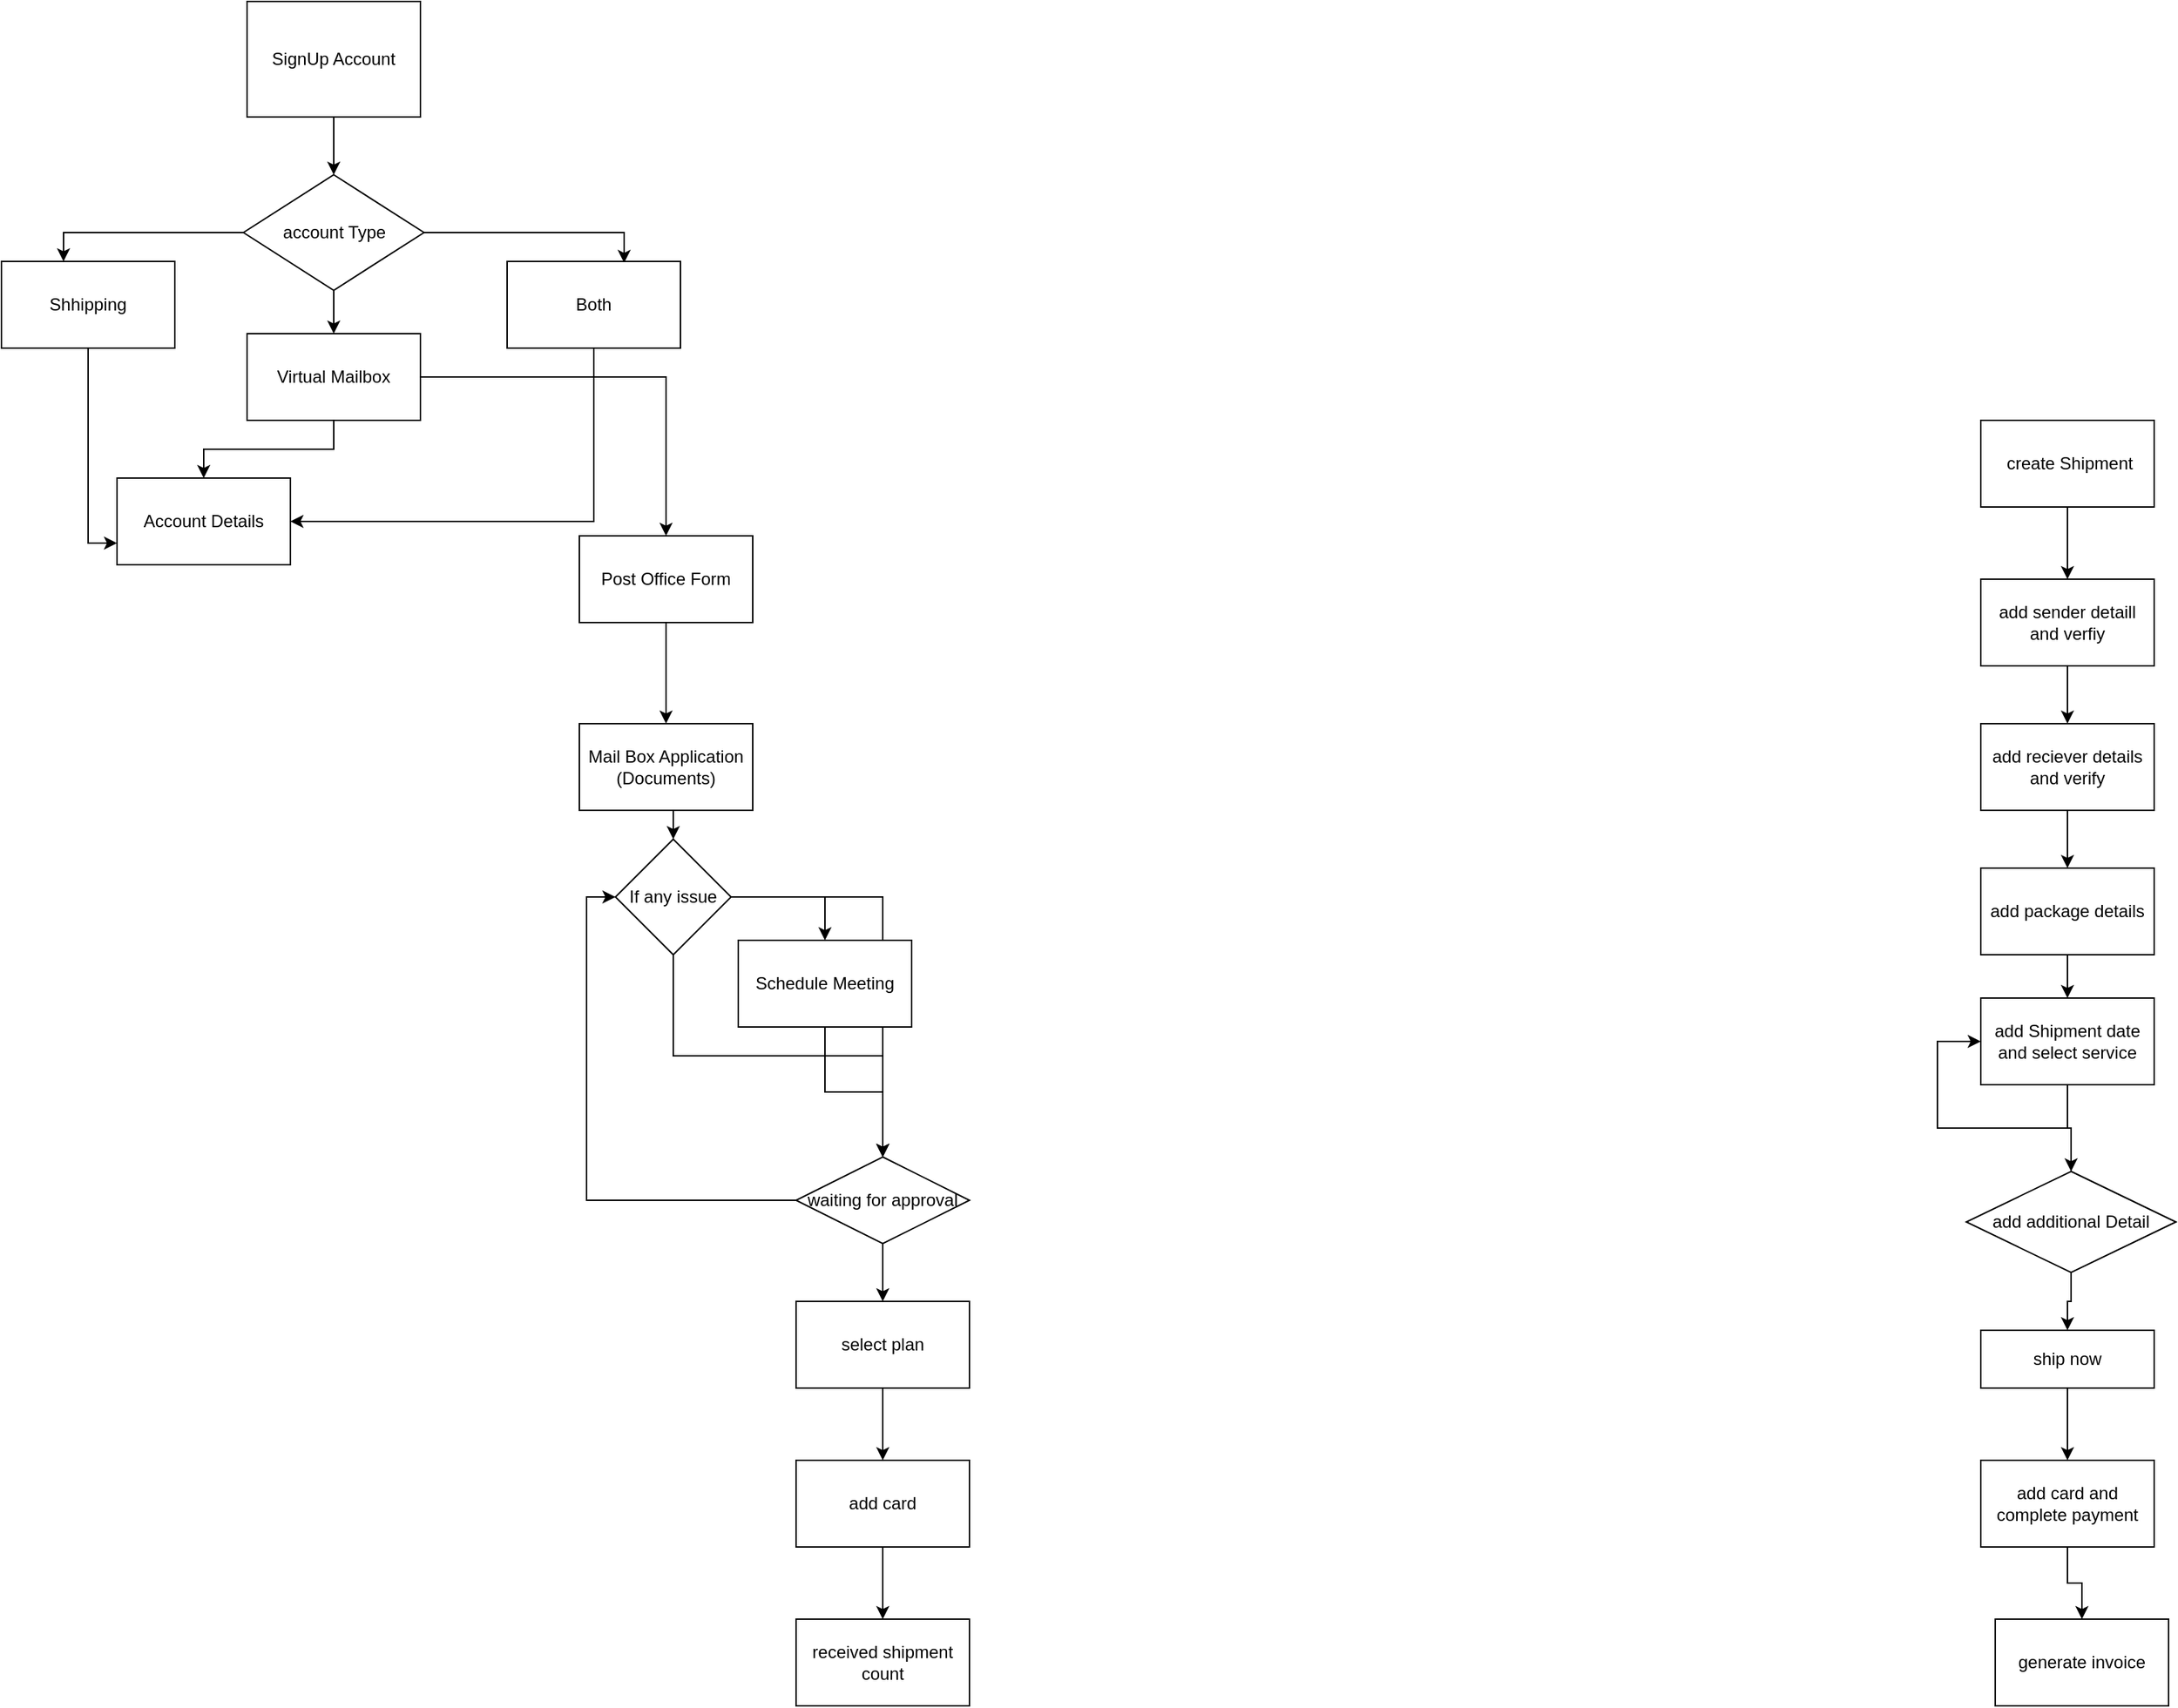 <mxfile version="20.7.4" type="github">
  <diagram id="sW-k5IwQaTGZ5rN8S6sj" name="Page-1">
    <mxGraphModel dx="1434" dy="633" grid="1" gridSize="10" guides="1" tooltips="1" connect="1" arrows="1" fold="1" page="1" pageScale="1" pageWidth="1169" pageHeight="1654" math="0" shadow="0">
      <root>
        <mxCell id="0" />
        <mxCell id="1" parent="0" />
        <mxCell id="n_x6KbK1YoN0Yti5vFHE-8" style="edgeStyle=orthogonalEdgeStyle;rounded=0;orthogonalLoop=1;jettySize=auto;html=1;exitX=0.5;exitY=1;exitDx=0;exitDy=0;entryX=0.5;entryY=0;entryDx=0;entryDy=0;" parent="1" source="n_x6KbK1YoN0Yti5vFHE-1" target="n_x6KbK1YoN0Yti5vFHE-2" edge="1">
          <mxGeometry relative="1" as="geometry" />
        </mxCell>
        <mxCell id="n_x6KbK1YoN0Yti5vFHE-1" value="SignUp Account" style="rounded=0;whiteSpace=wrap;html=1;" parent="1" vertex="1">
          <mxGeometry x="290" y="10" width="120" height="80" as="geometry" />
        </mxCell>
        <mxCell id="n_x6KbK1YoN0Yti5vFHE-12" style="edgeStyle=orthogonalEdgeStyle;rounded=0;orthogonalLoop=1;jettySize=auto;html=1;exitX=0;exitY=0.5;exitDx=0;exitDy=0;entryX=0.358;entryY=0;entryDx=0;entryDy=0;entryPerimeter=0;" parent="1" source="n_x6KbK1YoN0Yti5vFHE-2" target="n_x6KbK1YoN0Yti5vFHE-9" edge="1">
          <mxGeometry relative="1" as="geometry">
            <mxPoint x="120" y="200" as="targetPoint" />
          </mxGeometry>
        </mxCell>
        <mxCell id="n_x6KbK1YoN0Yti5vFHE-14" style="edgeStyle=orthogonalEdgeStyle;rounded=0;orthogonalLoop=1;jettySize=auto;html=1;exitX=0.5;exitY=1;exitDx=0;exitDy=0;entryX=0.5;entryY=0;entryDx=0;entryDy=0;" parent="1" source="n_x6KbK1YoN0Yti5vFHE-2" target="n_x6KbK1YoN0Yti5vFHE-10" edge="1">
          <mxGeometry relative="1" as="geometry" />
        </mxCell>
        <mxCell id="n_x6KbK1YoN0Yti5vFHE-15" style="edgeStyle=orthogonalEdgeStyle;rounded=0;orthogonalLoop=1;jettySize=auto;html=1;exitX=1;exitY=0.5;exitDx=0;exitDy=0;entryX=0.675;entryY=0.017;entryDx=0;entryDy=0;entryPerimeter=0;" parent="1" source="n_x6KbK1YoN0Yti5vFHE-2" target="n_x6KbK1YoN0Yti5vFHE-11" edge="1">
          <mxGeometry relative="1" as="geometry" />
        </mxCell>
        <mxCell id="n_x6KbK1YoN0Yti5vFHE-2" value="account Type&lt;br&gt;" style="rhombus;whiteSpace=wrap;html=1;" parent="1" vertex="1">
          <mxGeometry x="287.5" y="130" width="125" height="80" as="geometry" />
        </mxCell>
        <mxCell id="n_x6KbK1YoN0Yti5vFHE-18" style="edgeStyle=orthogonalEdgeStyle;rounded=0;orthogonalLoop=1;jettySize=auto;html=1;entryX=0;entryY=0.75;entryDx=0;entryDy=0;" parent="1" source="n_x6KbK1YoN0Yti5vFHE-9" target="n_x6KbK1YoN0Yti5vFHE-17" edge="1">
          <mxGeometry relative="1" as="geometry" />
        </mxCell>
        <mxCell id="n_x6KbK1YoN0Yti5vFHE-9" value="Shhipping" style="rounded=0;whiteSpace=wrap;html=1;" parent="1" vertex="1">
          <mxGeometry x="120" y="190" width="120" height="60" as="geometry" />
        </mxCell>
        <mxCell id="n_x6KbK1YoN0Yti5vFHE-19" style="edgeStyle=orthogonalEdgeStyle;rounded=0;orthogonalLoop=1;jettySize=auto;html=1;exitX=0.5;exitY=1;exitDx=0;exitDy=0;entryX=0.5;entryY=0;entryDx=0;entryDy=0;" parent="1" source="n_x6KbK1YoN0Yti5vFHE-10" target="n_x6KbK1YoN0Yti5vFHE-17" edge="1">
          <mxGeometry relative="1" as="geometry" />
        </mxCell>
        <mxCell id="cfl4rptSdVp8EchHqUEe-3" style="edgeStyle=orthogonalEdgeStyle;rounded=0;orthogonalLoop=1;jettySize=auto;html=1;" parent="1" source="n_x6KbK1YoN0Yti5vFHE-10" target="cfl4rptSdVp8EchHqUEe-1" edge="1">
          <mxGeometry relative="1" as="geometry" />
        </mxCell>
        <mxCell id="n_x6KbK1YoN0Yti5vFHE-10" value="Virtual Mailbox" style="rounded=0;whiteSpace=wrap;html=1;" parent="1" vertex="1">
          <mxGeometry x="290" y="240" width="120" height="60" as="geometry" />
        </mxCell>
        <mxCell id="n_x6KbK1YoN0Yti5vFHE-20" style="edgeStyle=orthogonalEdgeStyle;rounded=0;orthogonalLoop=1;jettySize=auto;html=1;exitX=0.5;exitY=1;exitDx=0;exitDy=0;entryX=1;entryY=0.5;entryDx=0;entryDy=0;" parent="1" source="n_x6KbK1YoN0Yti5vFHE-11" target="n_x6KbK1YoN0Yti5vFHE-17" edge="1">
          <mxGeometry relative="1" as="geometry" />
        </mxCell>
        <mxCell id="n_x6KbK1YoN0Yti5vFHE-11" value="Both" style="rounded=0;whiteSpace=wrap;html=1;" parent="1" vertex="1">
          <mxGeometry x="470" y="190" width="120" height="60" as="geometry" />
        </mxCell>
        <mxCell id="n_x6KbK1YoN0Yti5vFHE-17" value="Account Details" style="rounded=0;whiteSpace=wrap;html=1;" parent="1" vertex="1">
          <mxGeometry x="200" y="340" width="120" height="60" as="geometry" />
        </mxCell>
        <mxCell id="cfl4rptSdVp8EchHqUEe-7" style="edgeStyle=orthogonalEdgeStyle;rounded=0;orthogonalLoop=1;jettySize=auto;html=1;exitX=0.5;exitY=1;exitDx=0;exitDy=0;entryX=0.5;entryY=0;entryDx=0;entryDy=0;" parent="1" source="cfl4rptSdVp8EchHqUEe-1" target="cfl4rptSdVp8EchHqUEe-6" edge="1">
          <mxGeometry relative="1" as="geometry" />
        </mxCell>
        <mxCell id="cfl4rptSdVp8EchHqUEe-1" value="Post Office Form" style="rounded=0;whiteSpace=wrap;html=1;" parent="1" vertex="1">
          <mxGeometry x="520" y="380" width="120" height="60" as="geometry" />
        </mxCell>
        <mxCell id="cfl4rptSdVp8EchHqUEe-9" style="edgeStyle=orthogonalEdgeStyle;rounded=0;orthogonalLoop=1;jettySize=auto;html=1;exitX=0.5;exitY=1;exitDx=0;exitDy=0;entryX=0.5;entryY=0;entryDx=0;entryDy=0;" parent="1" source="cfl4rptSdVp8EchHqUEe-6" target="cfl4rptSdVp8EchHqUEe-8" edge="1">
          <mxGeometry relative="1" as="geometry" />
        </mxCell>
        <mxCell id="cfl4rptSdVp8EchHqUEe-6" value="Mail Box Application&lt;br&gt;(Documents)" style="rounded=0;whiteSpace=wrap;html=1;" parent="1" vertex="1">
          <mxGeometry x="520" y="510" width="120" height="60" as="geometry" />
        </mxCell>
        <mxCell id="cfl4rptSdVp8EchHqUEe-11" style="edgeStyle=orthogonalEdgeStyle;rounded=0;orthogonalLoop=1;jettySize=auto;html=1;entryX=0.5;entryY=0;entryDx=0;entryDy=0;" parent="1" source="cfl4rptSdVp8EchHqUEe-8" target="cfl4rptSdVp8EchHqUEe-10" edge="1">
          <mxGeometry relative="1" as="geometry" />
        </mxCell>
        <mxCell id="cfl4rptSdVp8EchHqUEe-13" style="edgeStyle=orthogonalEdgeStyle;rounded=0;orthogonalLoop=1;jettySize=auto;html=1;entryX=0.5;entryY=0;entryDx=0;entryDy=0;" parent="1" source="cfl4rptSdVp8EchHqUEe-8" target="cfl4rptSdVp8EchHqUEe-17" edge="1">
          <mxGeometry relative="1" as="geometry">
            <mxPoint x="560" y="750" as="targetPoint" />
          </mxGeometry>
        </mxCell>
        <mxCell id="cfl4rptSdVp8EchHqUEe-21" style="edgeStyle=orthogonalEdgeStyle;rounded=0;orthogonalLoop=1;jettySize=auto;html=1;exitX=0.5;exitY=1;exitDx=0;exitDy=0;entryX=0.5;entryY=0;entryDx=0;entryDy=0;" parent="1" source="cfl4rptSdVp8EchHqUEe-8" target="cfl4rptSdVp8EchHqUEe-17" edge="1">
          <mxGeometry relative="1" as="geometry" />
        </mxCell>
        <mxCell id="cfl4rptSdVp8EchHqUEe-8" value="If any issue" style="rhombus;whiteSpace=wrap;html=1;" parent="1" vertex="1">
          <mxGeometry x="545" y="590" width="80" height="80" as="geometry" />
        </mxCell>
        <mxCell id="cfl4rptSdVp8EchHqUEe-18" style="edgeStyle=orthogonalEdgeStyle;rounded=0;orthogonalLoop=1;jettySize=auto;html=1;exitX=0.5;exitY=1;exitDx=0;exitDy=0;" parent="1" source="cfl4rptSdVp8EchHqUEe-10" target="cfl4rptSdVp8EchHqUEe-17" edge="1">
          <mxGeometry relative="1" as="geometry" />
        </mxCell>
        <mxCell id="cfl4rptSdVp8EchHqUEe-10" value="Schedule Meeting" style="rounded=0;whiteSpace=wrap;html=1;" parent="1" vertex="1">
          <mxGeometry x="630" y="660" width="120" height="60" as="geometry" />
        </mxCell>
        <mxCell id="cfl4rptSdVp8EchHqUEe-20" style="edgeStyle=orthogonalEdgeStyle;rounded=0;orthogonalLoop=1;jettySize=auto;html=1;entryX=0;entryY=0.5;entryDx=0;entryDy=0;" parent="1" source="cfl4rptSdVp8EchHqUEe-17" target="cfl4rptSdVp8EchHqUEe-8" edge="1">
          <mxGeometry relative="1" as="geometry" />
        </mxCell>
        <mxCell id="cfl4rptSdVp8EchHqUEe-23" style="edgeStyle=orthogonalEdgeStyle;rounded=0;orthogonalLoop=1;jettySize=auto;html=1;entryX=0.5;entryY=0;entryDx=0;entryDy=0;" parent="1" source="cfl4rptSdVp8EchHqUEe-17" target="cfl4rptSdVp8EchHqUEe-22" edge="1">
          <mxGeometry relative="1" as="geometry" />
        </mxCell>
        <mxCell id="cfl4rptSdVp8EchHqUEe-17" value="waiting for approval" style="rhombus;whiteSpace=wrap;html=1;" parent="1" vertex="1">
          <mxGeometry x="670" y="810" width="120" height="60" as="geometry" />
        </mxCell>
        <mxCell id="cfl4rptSdVp8EchHqUEe-25" style="edgeStyle=orthogonalEdgeStyle;rounded=0;orthogonalLoop=1;jettySize=auto;html=1;exitX=0.5;exitY=1;exitDx=0;exitDy=0;entryX=0.5;entryY=0;entryDx=0;entryDy=0;" parent="1" source="cfl4rptSdVp8EchHqUEe-22" target="cfl4rptSdVp8EchHqUEe-24" edge="1">
          <mxGeometry relative="1" as="geometry" />
        </mxCell>
        <mxCell id="cfl4rptSdVp8EchHqUEe-22" value="select plan" style="rounded=0;whiteSpace=wrap;html=1;" parent="1" vertex="1">
          <mxGeometry x="670" y="910" width="120" height="60" as="geometry" />
        </mxCell>
        <mxCell id="cfl4rptSdVp8EchHqUEe-27" style="edgeStyle=orthogonalEdgeStyle;rounded=0;orthogonalLoop=1;jettySize=auto;html=1;exitX=0.5;exitY=1;exitDx=0;exitDy=0;" parent="1" source="cfl4rptSdVp8EchHqUEe-24" target="cfl4rptSdVp8EchHqUEe-26" edge="1">
          <mxGeometry relative="1" as="geometry" />
        </mxCell>
        <mxCell id="cfl4rptSdVp8EchHqUEe-24" value="add card" style="rounded=0;whiteSpace=wrap;html=1;" parent="1" vertex="1">
          <mxGeometry x="670" y="1020" width="120" height="60" as="geometry" />
        </mxCell>
        <mxCell id="cfl4rptSdVp8EchHqUEe-26" value="received shipment count" style="rounded=0;whiteSpace=wrap;html=1;" parent="1" vertex="1">
          <mxGeometry x="670" y="1130" width="120" height="60" as="geometry" />
        </mxCell>
        <mxCell id="cfl4rptSdVp8EchHqUEe-30" style="edgeStyle=orthogonalEdgeStyle;rounded=0;orthogonalLoop=1;jettySize=auto;html=1;exitX=0.5;exitY=1;exitDx=0;exitDy=0;entryX=0.5;entryY=0;entryDx=0;entryDy=0;" parent="1" source="cfl4rptSdVp8EchHqUEe-28" target="cfl4rptSdVp8EchHqUEe-29" edge="1">
          <mxGeometry relative="1" as="geometry" />
        </mxCell>
        <mxCell id="cfl4rptSdVp8EchHqUEe-28" value="&amp;nbsp;create Shipment&lt;br&gt;" style="rounded=0;whiteSpace=wrap;html=1;" parent="1" vertex="1">
          <mxGeometry x="1490" y="300" width="120" height="60" as="geometry" />
        </mxCell>
        <mxCell id="cfl4rptSdVp8EchHqUEe-32" style="edgeStyle=orthogonalEdgeStyle;rounded=0;orthogonalLoop=1;jettySize=auto;html=1;exitX=0.5;exitY=1;exitDx=0;exitDy=0;" parent="1" source="cfl4rptSdVp8EchHqUEe-29" target="cfl4rptSdVp8EchHqUEe-31" edge="1">
          <mxGeometry relative="1" as="geometry" />
        </mxCell>
        <mxCell id="cfl4rptSdVp8EchHqUEe-29" value="add sender detaill and verfiy" style="rounded=0;whiteSpace=wrap;html=1;" parent="1" vertex="1">
          <mxGeometry x="1490" y="410" width="120" height="60" as="geometry" />
        </mxCell>
        <mxCell id="cfl4rptSdVp8EchHqUEe-35" style="edgeStyle=orthogonalEdgeStyle;rounded=0;orthogonalLoop=1;jettySize=auto;html=1;exitX=0.5;exitY=1;exitDx=0;exitDy=0;entryX=0.5;entryY=0;entryDx=0;entryDy=0;" parent="1" source="cfl4rptSdVp8EchHqUEe-31" target="cfl4rptSdVp8EchHqUEe-34" edge="1">
          <mxGeometry relative="1" as="geometry" />
        </mxCell>
        <mxCell id="cfl4rptSdVp8EchHqUEe-31" value="add reciever details and verify" style="rounded=0;whiteSpace=wrap;html=1;" parent="1" vertex="1">
          <mxGeometry x="1490" y="510" width="120" height="60" as="geometry" />
        </mxCell>
        <mxCell id="cfl4rptSdVp8EchHqUEe-38" style="edgeStyle=orthogonalEdgeStyle;rounded=0;orthogonalLoop=1;jettySize=auto;html=1;exitX=0.5;exitY=1;exitDx=0;exitDy=0;" parent="1" source="cfl4rptSdVp8EchHqUEe-34" target="cfl4rptSdVp8EchHqUEe-37" edge="1">
          <mxGeometry relative="1" as="geometry" />
        </mxCell>
        <mxCell id="cfl4rptSdVp8EchHqUEe-34" value="add package details" style="rounded=0;whiteSpace=wrap;html=1;" parent="1" vertex="1">
          <mxGeometry x="1490" y="610" width="120" height="60" as="geometry" />
        </mxCell>
        <mxCell id="cfl4rptSdVp8EchHqUEe-41" style="edgeStyle=orthogonalEdgeStyle;rounded=0;orthogonalLoop=1;jettySize=auto;html=1;exitX=0.5;exitY=1;exitDx=0;exitDy=0;entryX=0.5;entryY=0;entryDx=0;entryDy=0;" parent="1" source="cfl4rptSdVp8EchHqUEe-37" target="cfl4rptSdVp8EchHqUEe-40" edge="1">
          <mxGeometry relative="1" as="geometry" />
        </mxCell>
        <mxCell id="cfl4rptSdVp8EchHqUEe-37" value="add Shipment date and select service" style="rounded=0;whiteSpace=wrap;html=1;" parent="1" vertex="1">
          <mxGeometry x="1490" y="700" width="120" height="60" as="geometry" />
        </mxCell>
        <mxCell id="cfl4rptSdVp8EchHqUEe-43" style="edgeStyle=orthogonalEdgeStyle;rounded=0;orthogonalLoop=1;jettySize=auto;html=1;entryX=0;entryY=0.5;entryDx=0;entryDy=0;" parent="1" source="cfl4rptSdVp8EchHqUEe-40" target="cfl4rptSdVp8EchHqUEe-37" edge="1">
          <mxGeometry relative="1" as="geometry" />
        </mxCell>
        <mxCell id="cfl4rptSdVp8EchHqUEe-47" style="edgeStyle=orthogonalEdgeStyle;rounded=0;orthogonalLoop=1;jettySize=auto;html=1;" parent="1" source="cfl4rptSdVp8EchHqUEe-40" target="cfl4rptSdVp8EchHqUEe-45" edge="1">
          <mxGeometry relative="1" as="geometry" />
        </mxCell>
        <mxCell id="cfl4rptSdVp8EchHqUEe-40" value="add additional Detail" style="rhombus;whiteSpace=wrap;html=1;" parent="1" vertex="1">
          <mxGeometry x="1480" y="820" width="145" height="70" as="geometry" />
        </mxCell>
        <mxCell id="I_9H3etlu-zK3Efqb3r3-1" style="edgeStyle=orthogonalEdgeStyle;rounded=0;orthogonalLoop=1;jettySize=auto;html=1;entryX=0.5;entryY=0;entryDx=0;entryDy=0;" edge="1" parent="1" source="cfl4rptSdVp8EchHqUEe-45" target="cfl4rptSdVp8EchHqUEe-48">
          <mxGeometry relative="1" as="geometry" />
        </mxCell>
        <mxCell id="cfl4rptSdVp8EchHqUEe-45" value="ship now&lt;br&gt;" style="rounded=0;whiteSpace=wrap;html=1;" parent="1" vertex="1">
          <mxGeometry x="1490" y="930" width="120" height="40" as="geometry" />
        </mxCell>
        <mxCell id="I_9H3etlu-zK3Efqb3r3-3" style="edgeStyle=orthogonalEdgeStyle;rounded=0;orthogonalLoop=1;jettySize=auto;html=1;" edge="1" parent="1" source="cfl4rptSdVp8EchHqUEe-48" target="I_9H3etlu-zK3Efqb3r3-2">
          <mxGeometry relative="1" as="geometry" />
        </mxCell>
        <mxCell id="cfl4rptSdVp8EchHqUEe-48" value="add card and complete payment&lt;br&gt;" style="rounded=0;whiteSpace=wrap;html=1;" parent="1" vertex="1">
          <mxGeometry x="1490" y="1020" width="120" height="60" as="geometry" />
        </mxCell>
        <mxCell id="I_9H3etlu-zK3Efqb3r3-2" value="generate invoice" style="rounded=0;whiteSpace=wrap;html=1;" vertex="1" parent="1">
          <mxGeometry x="1500" y="1130" width="120" height="60" as="geometry" />
        </mxCell>
      </root>
    </mxGraphModel>
  </diagram>
</mxfile>
